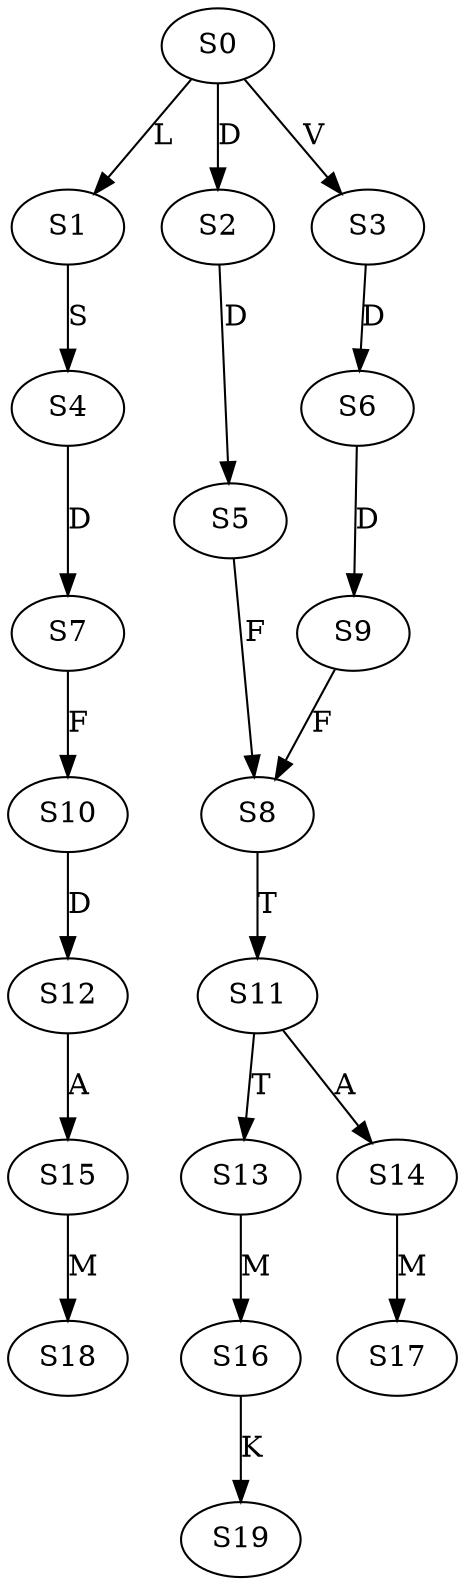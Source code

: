 strict digraph  {
	S0 -> S1 [ label = L ];
	S0 -> S2 [ label = D ];
	S0 -> S3 [ label = V ];
	S1 -> S4 [ label = S ];
	S2 -> S5 [ label = D ];
	S3 -> S6 [ label = D ];
	S4 -> S7 [ label = D ];
	S5 -> S8 [ label = F ];
	S6 -> S9 [ label = D ];
	S7 -> S10 [ label = F ];
	S8 -> S11 [ label = T ];
	S9 -> S8 [ label = F ];
	S10 -> S12 [ label = D ];
	S11 -> S13 [ label = T ];
	S11 -> S14 [ label = A ];
	S12 -> S15 [ label = A ];
	S13 -> S16 [ label = M ];
	S14 -> S17 [ label = M ];
	S15 -> S18 [ label = M ];
	S16 -> S19 [ label = K ];
}
